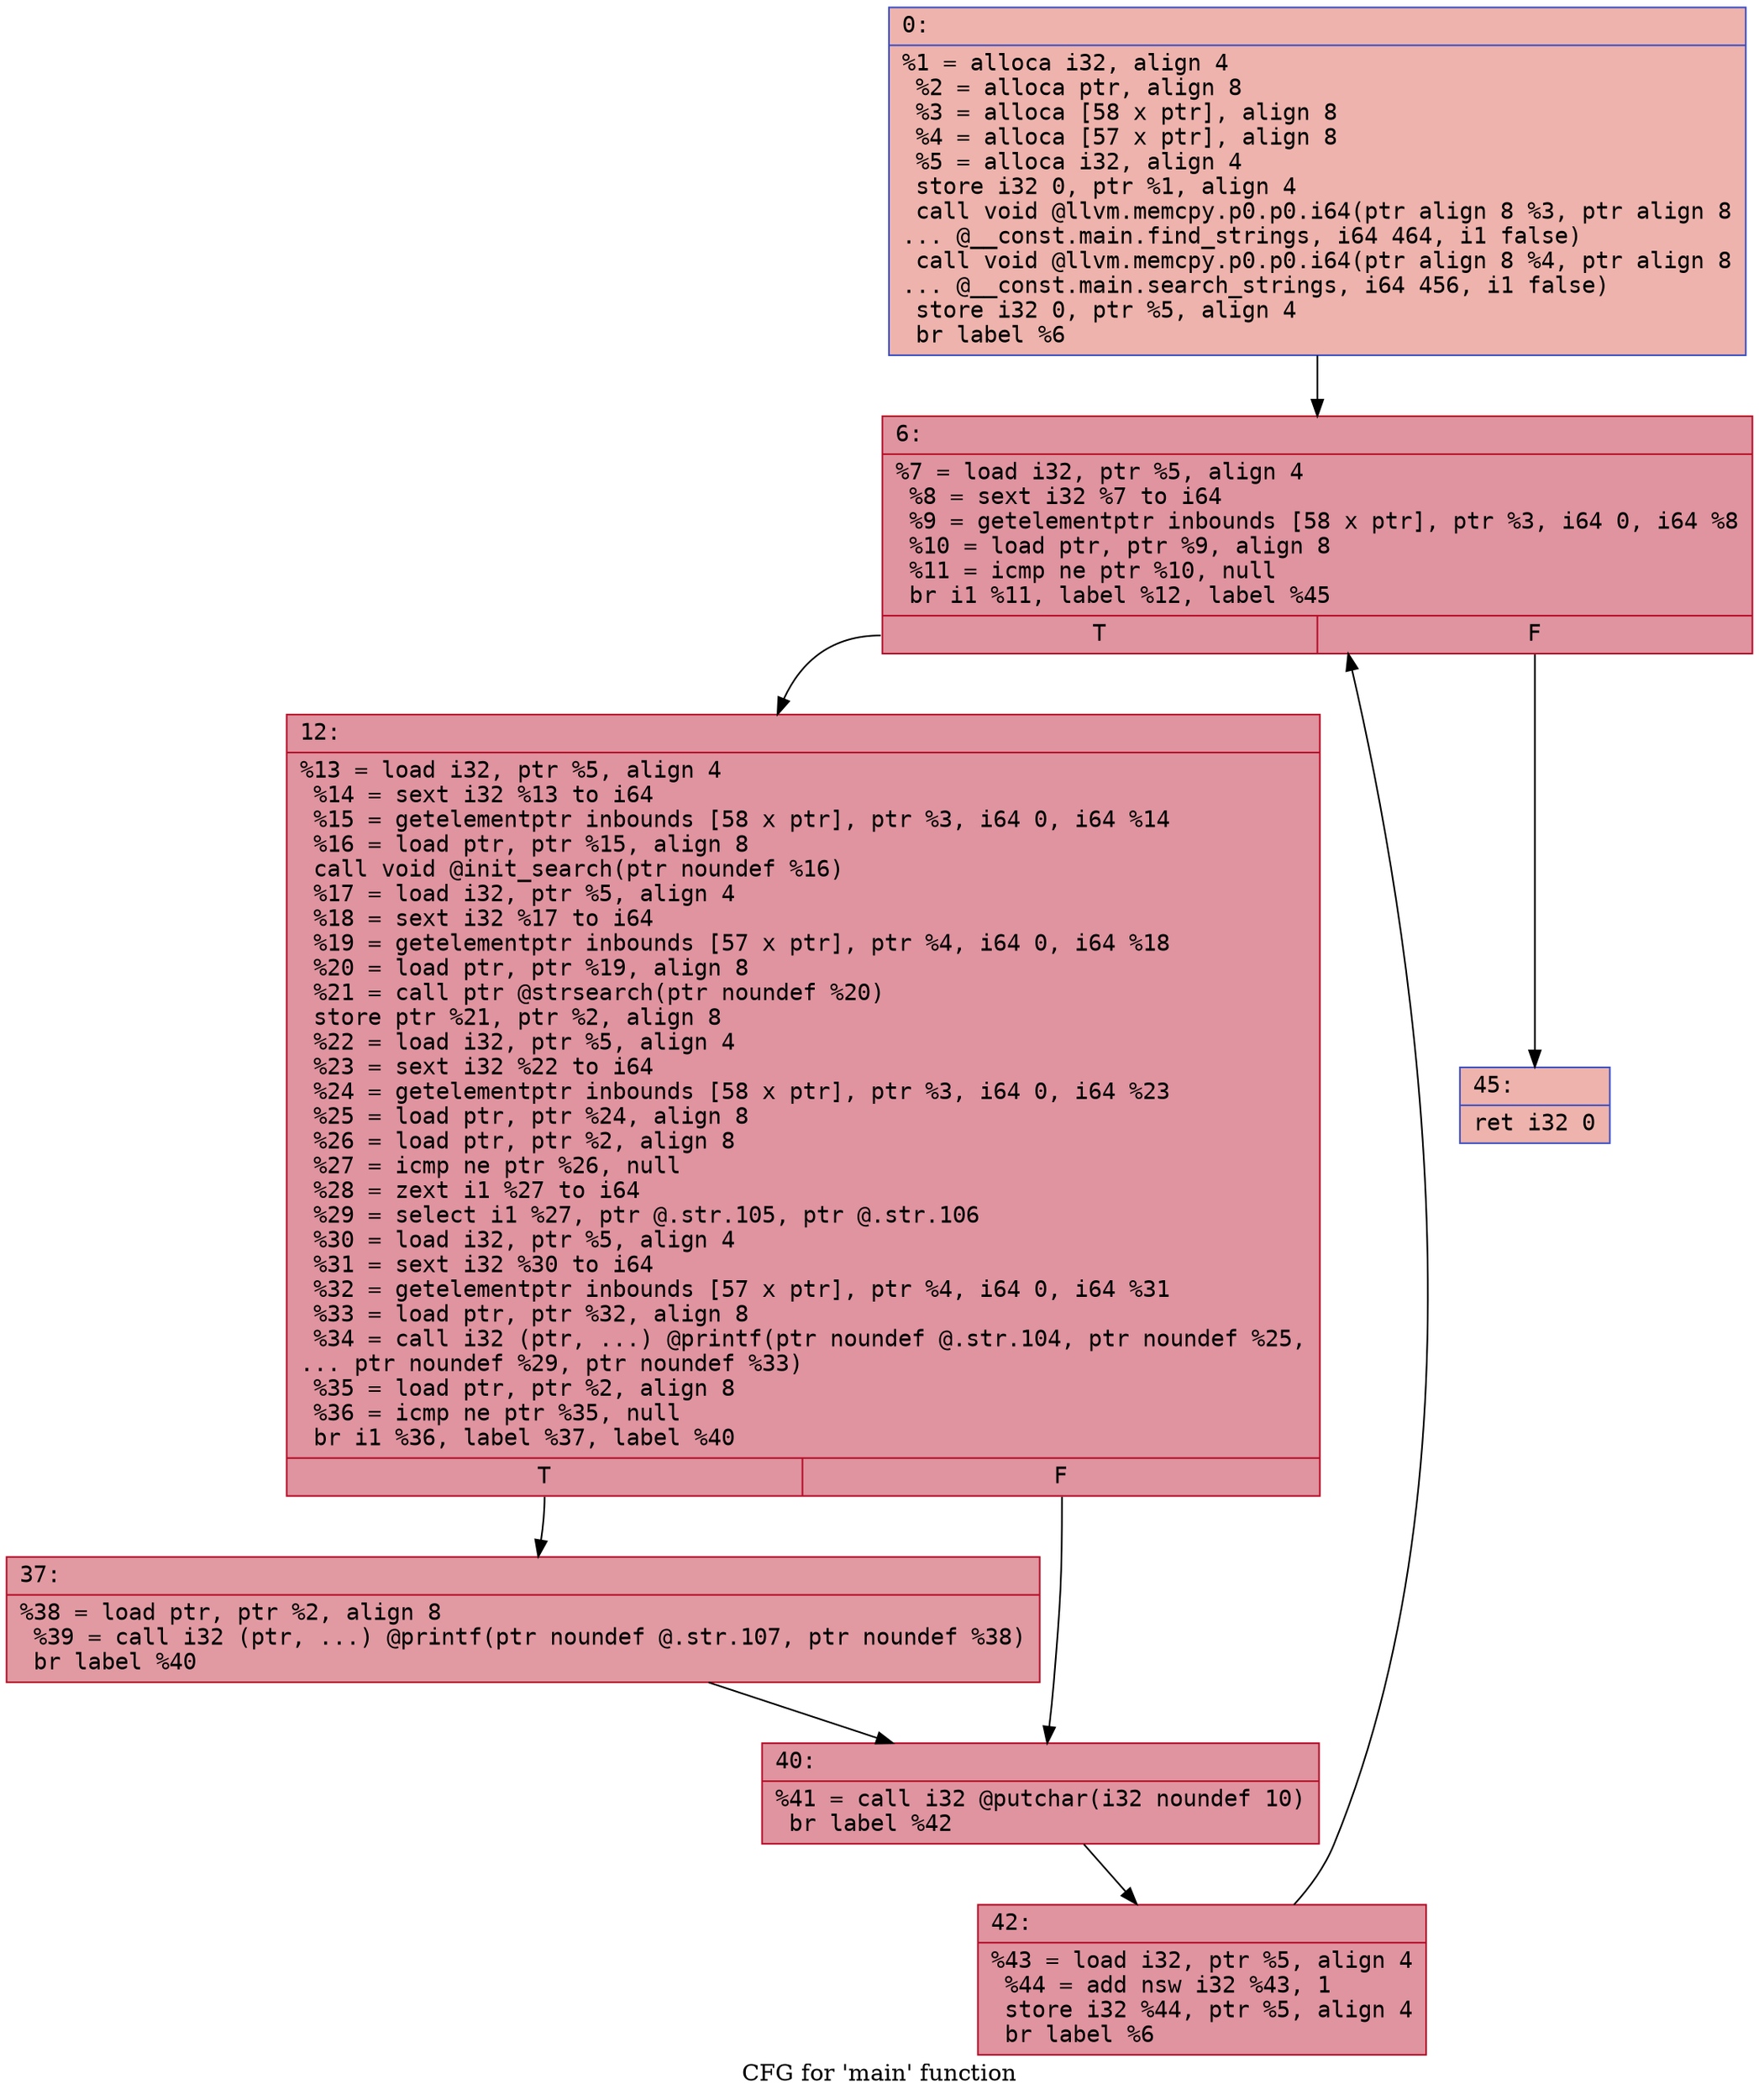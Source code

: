 digraph "CFG for 'main' function" {
	label="CFG for 'main' function";

	Node0x600002aae620 [shape=record,color="#3d50c3ff", style=filled, fillcolor="#d6524470" fontname="Courier",label="{0:\l|  %1 = alloca i32, align 4\l  %2 = alloca ptr, align 8\l  %3 = alloca [58 x ptr], align 8\l  %4 = alloca [57 x ptr], align 8\l  %5 = alloca i32, align 4\l  store i32 0, ptr %1, align 4\l  call void @llvm.memcpy.p0.p0.i64(ptr align 8 %3, ptr align 8\l... @__const.main.find_strings, i64 464, i1 false)\l  call void @llvm.memcpy.p0.p0.i64(ptr align 8 %4, ptr align 8\l... @__const.main.search_strings, i64 456, i1 false)\l  store i32 0, ptr %5, align 4\l  br label %6\l}"];
	Node0x600002aae620 -> Node0x600002aae670[tooltip="0 -> 6\nProbability 100.00%" ];
	Node0x600002aae670 [shape=record,color="#b70d28ff", style=filled, fillcolor="#b70d2870" fontname="Courier",label="{6:\l|  %7 = load i32, ptr %5, align 4\l  %8 = sext i32 %7 to i64\l  %9 = getelementptr inbounds [58 x ptr], ptr %3, i64 0, i64 %8\l  %10 = load ptr, ptr %9, align 8\l  %11 = icmp ne ptr %10, null\l  br i1 %11, label %12, label %45\l|{<s0>T|<s1>F}}"];
	Node0x600002aae670:s0 -> Node0x600002aae6c0[tooltip="6 -> 12\nProbability 96.88%" ];
	Node0x600002aae670:s1 -> Node0x600002aae800[tooltip="6 -> 45\nProbability 3.12%" ];
	Node0x600002aae6c0 [shape=record,color="#b70d28ff", style=filled, fillcolor="#b70d2870" fontname="Courier",label="{12:\l|  %13 = load i32, ptr %5, align 4\l  %14 = sext i32 %13 to i64\l  %15 = getelementptr inbounds [58 x ptr], ptr %3, i64 0, i64 %14\l  %16 = load ptr, ptr %15, align 8\l  call void @init_search(ptr noundef %16)\l  %17 = load i32, ptr %5, align 4\l  %18 = sext i32 %17 to i64\l  %19 = getelementptr inbounds [57 x ptr], ptr %4, i64 0, i64 %18\l  %20 = load ptr, ptr %19, align 8\l  %21 = call ptr @strsearch(ptr noundef %20)\l  store ptr %21, ptr %2, align 8\l  %22 = load i32, ptr %5, align 4\l  %23 = sext i32 %22 to i64\l  %24 = getelementptr inbounds [58 x ptr], ptr %3, i64 0, i64 %23\l  %25 = load ptr, ptr %24, align 8\l  %26 = load ptr, ptr %2, align 8\l  %27 = icmp ne ptr %26, null\l  %28 = zext i1 %27 to i64\l  %29 = select i1 %27, ptr @.str.105, ptr @.str.106\l  %30 = load i32, ptr %5, align 4\l  %31 = sext i32 %30 to i64\l  %32 = getelementptr inbounds [57 x ptr], ptr %4, i64 0, i64 %31\l  %33 = load ptr, ptr %32, align 8\l  %34 = call i32 (ptr, ...) @printf(ptr noundef @.str.104, ptr noundef %25,\l... ptr noundef %29, ptr noundef %33)\l  %35 = load ptr, ptr %2, align 8\l  %36 = icmp ne ptr %35, null\l  br i1 %36, label %37, label %40\l|{<s0>T|<s1>F}}"];
	Node0x600002aae6c0:s0 -> Node0x600002aae710[tooltip="12 -> 37\nProbability 62.50%" ];
	Node0x600002aae6c0:s1 -> Node0x600002aae760[tooltip="12 -> 40\nProbability 37.50%" ];
	Node0x600002aae710 [shape=record,color="#b70d28ff", style=filled, fillcolor="#bb1b2c70" fontname="Courier",label="{37:\l|  %38 = load ptr, ptr %2, align 8\l  %39 = call i32 (ptr, ...) @printf(ptr noundef @.str.107, ptr noundef %38)\l  br label %40\l}"];
	Node0x600002aae710 -> Node0x600002aae760[tooltip="37 -> 40\nProbability 100.00%" ];
	Node0x600002aae760 [shape=record,color="#b70d28ff", style=filled, fillcolor="#b70d2870" fontname="Courier",label="{40:\l|  %41 = call i32 @putchar(i32 noundef 10)\l  br label %42\l}"];
	Node0x600002aae760 -> Node0x600002aae7b0[tooltip="40 -> 42\nProbability 100.00%" ];
	Node0x600002aae7b0 [shape=record,color="#b70d28ff", style=filled, fillcolor="#b70d2870" fontname="Courier",label="{42:\l|  %43 = load i32, ptr %5, align 4\l  %44 = add nsw i32 %43, 1\l  store i32 %44, ptr %5, align 4\l  br label %6\l}"];
	Node0x600002aae7b0 -> Node0x600002aae670[tooltip="42 -> 6\nProbability 100.00%" ];
	Node0x600002aae800 [shape=record,color="#3d50c3ff", style=filled, fillcolor="#d6524470" fontname="Courier",label="{45:\l|  ret i32 0\l}"];
}
